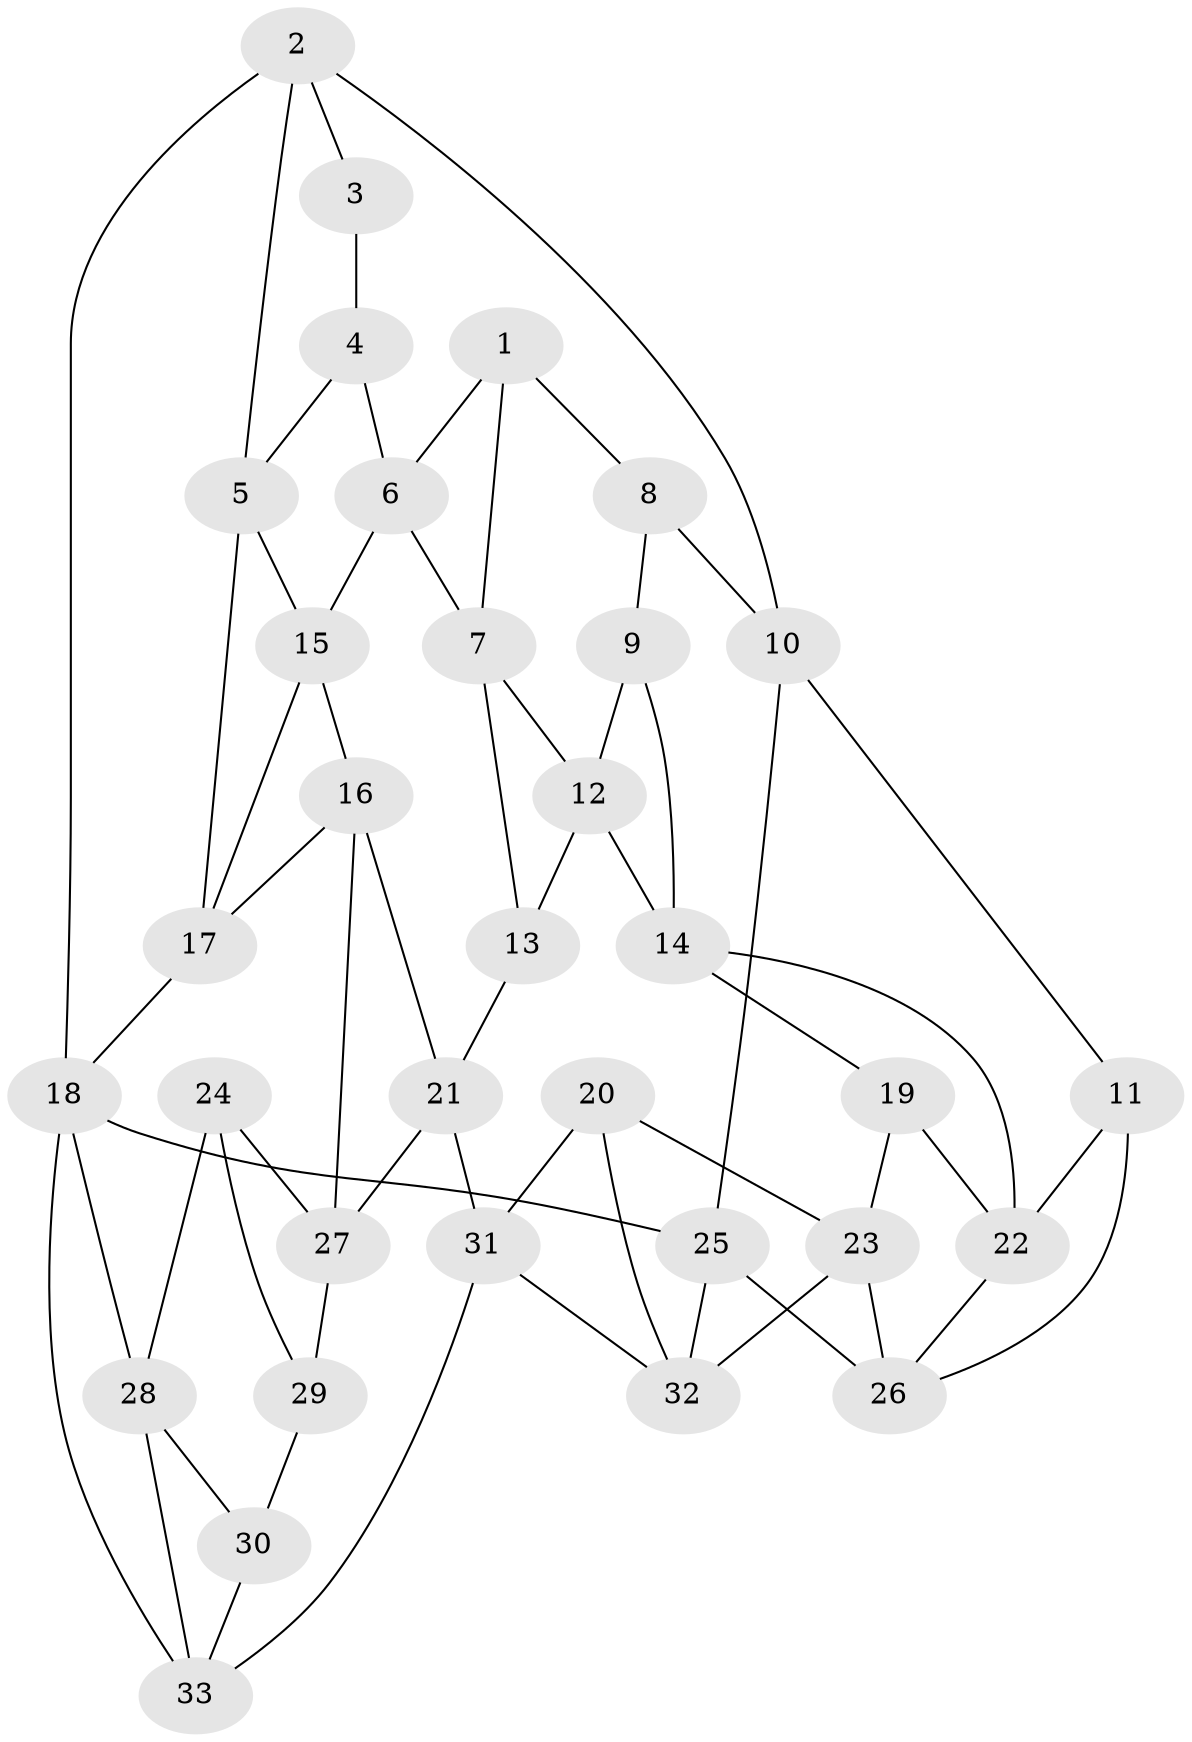 // original degree distribution, {3: 0.030303030303030304, 5: 0.3939393939393939, 4: 0.30303030303030304, 6: 0.2727272727272727}
// Generated by graph-tools (version 1.1) at 2025/03/03/09/25 03:03:19]
// undirected, 33 vertices, 60 edges
graph export_dot {
graph [start="1"]
  node [color=gray90,style=filled];
  1;
  2;
  3;
  4;
  5;
  6;
  7;
  8;
  9;
  10;
  11;
  12;
  13;
  14;
  15;
  16;
  17;
  18;
  19;
  20;
  21;
  22;
  23;
  24;
  25;
  26;
  27;
  28;
  29;
  30;
  31;
  32;
  33;
  1 -- 6 [weight=1.0];
  1 -- 7 [weight=1.0];
  1 -- 8 [weight=1.0];
  2 -- 3 [weight=1.0];
  2 -- 5 [weight=1.0];
  2 -- 10 [weight=1.0];
  2 -- 18 [weight=1.0];
  3 -- 4 [weight=2.0];
  4 -- 5 [weight=1.0];
  4 -- 6 [weight=1.0];
  5 -- 15 [weight=1.0];
  5 -- 17 [weight=1.0];
  6 -- 7 [weight=1.0];
  6 -- 15 [weight=1.0];
  7 -- 12 [weight=1.0];
  7 -- 13 [weight=1.0];
  8 -- 9 [weight=1.0];
  8 -- 10 [weight=2.0];
  9 -- 12 [weight=1.0];
  9 -- 14 [weight=1.0];
  10 -- 11 [weight=1.0];
  10 -- 25 [weight=1.0];
  11 -- 22 [weight=1.0];
  11 -- 26 [weight=1.0];
  12 -- 13 [weight=1.0];
  12 -- 14 [weight=1.0];
  13 -- 21 [weight=1.0];
  14 -- 19 [weight=1.0];
  14 -- 22 [weight=1.0];
  15 -- 16 [weight=1.0];
  15 -- 17 [weight=1.0];
  16 -- 17 [weight=1.0];
  16 -- 21 [weight=1.0];
  16 -- 27 [weight=1.0];
  17 -- 18 [weight=1.0];
  18 -- 25 [weight=1.0];
  18 -- 28 [weight=1.0];
  18 -- 33 [weight=1.0];
  19 -- 22 [weight=1.0];
  19 -- 23 [weight=1.0];
  20 -- 23 [weight=1.0];
  20 -- 31 [weight=1.0];
  20 -- 32 [weight=1.0];
  21 -- 27 [weight=1.0];
  21 -- 31 [weight=1.0];
  22 -- 26 [weight=1.0];
  23 -- 26 [weight=1.0];
  23 -- 32 [weight=1.0];
  24 -- 27 [weight=1.0];
  24 -- 28 [weight=1.0];
  24 -- 29 [weight=1.0];
  25 -- 26 [weight=1.0];
  25 -- 32 [weight=1.0];
  27 -- 29 [weight=2.0];
  28 -- 30 [weight=1.0];
  28 -- 33 [weight=1.0];
  29 -- 30 [weight=1.0];
  30 -- 33 [weight=1.0];
  31 -- 32 [weight=1.0];
  31 -- 33 [weight=1.0];
}
